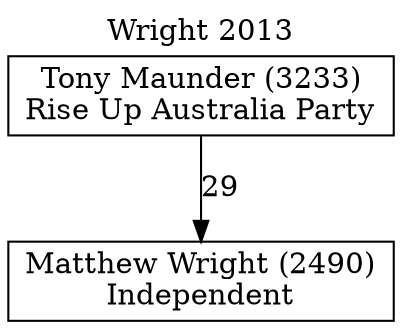 // House preference flow
digraph "Matthew Wright (2490)_Wright_2013" {
	graph [label="Wright 2013" labelloc=t mclimit=10]
	node [shape=box]
	"Matthew Wright (2490)" [label="Matthew Wright (2490)
Independent"]
	"Tony Maunder (3233)" [label="Tony Maunder (3233)
Rise Up Australia Party"]
	"Tony Maunder (3233)" -> "Matthew Wright (2490)" [label=29]
}
